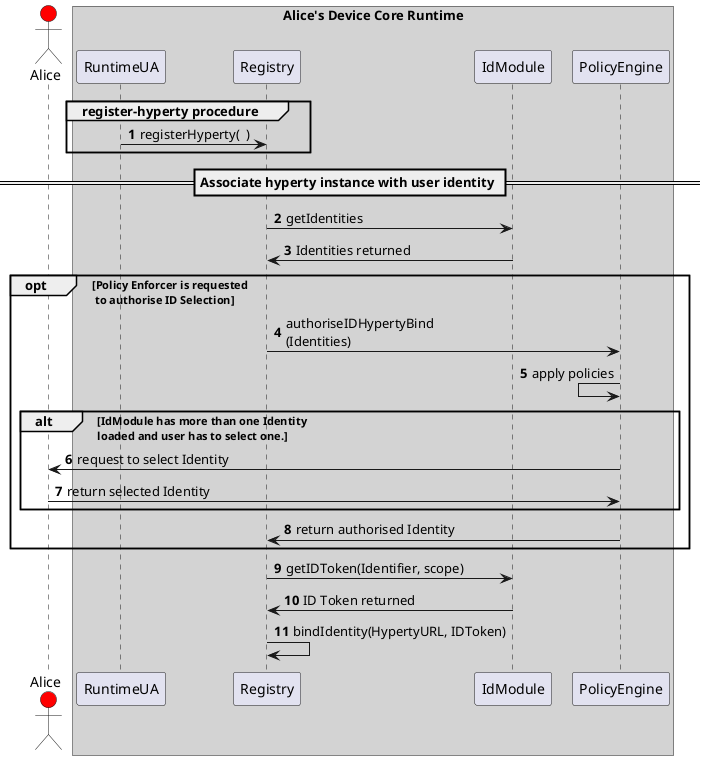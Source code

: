 @startuml user-to-hyperty-binding-scheme.png

autonumber
actor Alice #red
box "Alice's Device Core Runtime" #LightGrey
participant RuntimeUA
participant Registry
participant IdModule
participant PolicyEngine
end box
box "Service Provider 1 Sandbox at Alice Device" #LightGrey

group register-hyperty procedure

  RuntimeUA -> Registry: registerHyperty(  )
end

== Associate hyperty instance with user identity ==

Registry -> IdModule : getIdentities

Registry <- IdModule : Identities returned

opt Policy Enforcer is requested\n to authorise ID Selection

PolicyEngine <- Registry: authoriseIDHypertyBind\n(Identities)

PolicyEngine <- PolicyEngine: apply policies

alt IdModule has more than one Identity\nloaded and user has to select one.

Alice <- PolicyEngine: request to select Identity

Alice -> PolicyEngine: return selected Identity

end

PolicyEngine -> Registry: return authorised Identity

end

Registry -> IdModule: getIDToken(Identifier, scope)

Registry <- IdModule: ID Token returned

Registry -> Registry : bindIdentity(HypertyURL, IDToken)

end box



@enduml
